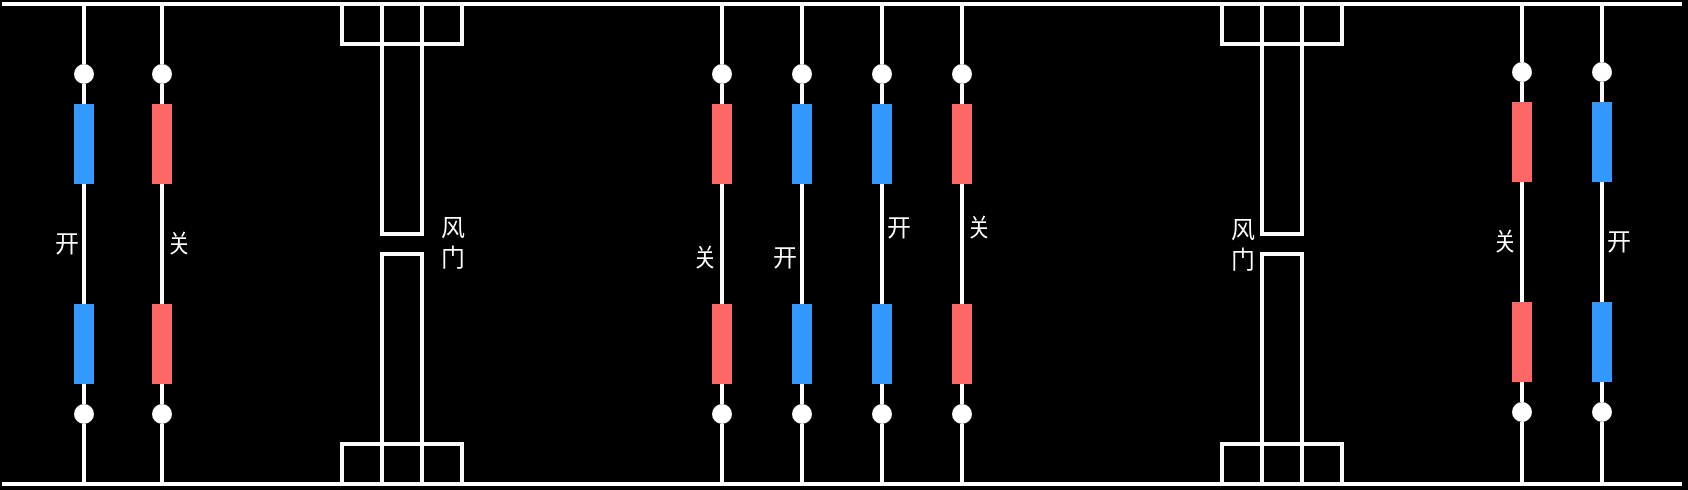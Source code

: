 <mxfile version="24.7.7">
  <diagram name="第 1 页" id="DuzaSTdarFtphROKjx_z">
    <mxGraphModel dx="904" dy="501" grid="1" gridSize="10" guides="1" tooltips="1" connect="1" arrows="1" fold="1" page="1" pageScale="1" pageWidth="827" pageHeight="1169" background="#000000" math="0" shadow="0">
      <root>
        <mxCell id="0" />
        <mxCell id="1" parent="0" />
        <mxCell id="W-oPfaWnW9vSjHDt-6D7-1" value="" style="endArrow=none;html=1;rounded=0;strokeColor=#FFFFFF;strokeWidth=2;" parent="1" edge="1">
          <mxGeometry width="50" height="50" relative="1" as="geometry">
            <mxPoint y="200" as="sourcePoint" />
            <mxPoint x="840" y="200" as="targetPoint" />
          </mxGeometry>
        </mxCell>
        <mxCell id="W-oPfaWnW9vSjHDt-6D7-2" value="" style="endArrow=none;html=1;rounded=0;strokeColor=#FFFFFF;strokeWidth=2;" parent="1" edge="1">
          <mxGeometry width="50" height="50" relative="1" as="geometry">
            <mxPoint y="440" as="sourcePoint" />
            <mxPoint x="840" y="440" as="targetPoint" />
          </mxGeometry>
        </mxCell>
        <mxCell id="W-oPfaWnW9vSjHDt-6D7-33" value="" style="group" parent="1" vertex="1" connectable="0">
          <mxGeometry x="755" y="199" width="10" height="240" as="geometry" />
        </mxCell>
        <mxCell id="W-oPfaWnW9vSjHDt-6D7-3" value="" style="endArrow=none;html=1;rounded=0;strokeColor=#FFFFFF;strokeWidth=2;" parent="W-oPfaWnW9vSjHDt-6D7-33" source="W-oPfaWnW9vSjHDt-6D7-20" edge="1">
          <mxGeometry width="50" height="50" relative="1" as="geometry">
            <mxPoint x="5" y="210" as="sourcePoint" />
            <mxPoint x="5" as="targetPoint" />
          </mxGeometry>
        </mxCell>
        <mxCell id="W-oPfaWnW9vSjHDt-6D7-25" value="" style="endArrow=none;html=1;rounded=0;strokeColor=#FAFAFA;strokeWidth=2;" parent="W-oPfaWnW9vSjHDt-6D7-33" source="W-oPfaWnW9vSjHDt-6D7-26" target="W-oPfaWnW9vSjHDt-6D7-20" edge="1">
          <mxGeometry width="50" height="50" relative="1" as="geometry">
            <mxPoint x="5" y="210" as="sourcePoint" />
            <mxPoint x="5" as="targetPoint" />
          </mxGeometry>
        </mxCell>
        <mxCell id="W-oPfaWnW9vSjHDt-6D7-20" value="" style="ellipse;whiteSpace=wrap;html=1;aspect=fixed;strokeColor=none;" parent="W-oPfaWnW9vSjHDt-6D7-33" vertex="1">
          <mxGeometry y="30" width="10" height="10" as="geometry" />
        </mxCell>
        <mxCell id="W-oPfaWnW9vSjHDt-6D7-27" value="" style="endArrow=none;html=1;rounded=0;strokeColor=#ffffff;strokeWidth=2;" parent="W-oPfaWnW9vSjHDt-6D7-33" source="W-oPfaWnW9vSjHDt-6D7-28" target="W-oPfaWnW9vSjHDt-6D7-26" edge="1">
          <mxGeometry width="50" height="50" relative="1" as="geometry">
            <mxPoint x="5" y="210" as="sourcePoint" />
            <mxPoint x="5" y="30" as="targetPoint" />
          </mxGeometry>
        </mxCell>
        <mxCell id="W-oPfaWnW9vSjHDt-6D7-26" value="" style="rounded=0;whiteSpace=wrap;html=1;strokeColor=none;fillColor=#FF6666;" parent="W-oPfaWnW9vSjHDt-6D7-33" vertex="1">
          <mxGeometry y="50" width="10" height="40" as="geometry" />
        </mxCell>
        <mxCell id="W-oPfaWnW9vSjHDt-6D7-30" value="" style="endArrow=none;html=1;rounded=0;strokeColor=#FFFFFF;strokeWidth=2;" parent="W-oPfaWnW9vSjHDt-6D7-33" source="W-oPfaWnW9vSjHDt-6D7-31" target="W-oPfaWnW9vSjHDt-6D7-28" edge="1">
          <mxGeometry width="50" height="50" relative="1" as="geometry">
            <mxPoint x="5" y="210" as="sourcePoint" />
            <mxPoint x="5" y="80" as="targetPoint" />
          </mxGeometry>
        </mxCell>
        <mxCell id="W-oPfaWnW9vSjHDt-6D7-28" value="" style="rounded=0;whiteSpace=wrap;html=1;strokeColor=none;fillColor=#FF6666;" parent="W-oPfaWnW9vSjHDt-6D7-33" vertex="1">
          <mxGeometry y="150" width="10" height="40" as="geometry" />
        </mxCell>
        <mxCell id="W-oPfaWnW9vSjHDt-6D7-32" value="" style="endArrow=none;html=1;rounded=0;strokeColor=#FFFFFF;strokeWidth=2;" parent="W-oPfaWnW9vSjHDt-6D7-33" target="W-oPfaWnW9vSjHDt-6D7-31" edge="1">
          <mxGeometry width="50" height="50" relative="1" as="geometry">
            <mxPoint x="5" y="240" as="sourcePoint" />
            <mxPoint x="5" y="160" as="targetPoint" />
          </mxGeometry>
        </mxCell>
        <mxCell id="W-oPfaWnW9vSjHDt-6D7-31" value="" style="ellipse;whiteSpace=wrap;html=1;aspect=fixed;strokeColor=none;" parent="W-oPfaWnW9vSjHDt-6D7-33" vertex="1">
          <mxGeometry y="200" width="10" height="10" as="geometry" />
        </mxCell>
        <mxCell id="W-oPfaWnW9vSjHDt-6D7-58" value="" style="group" parent="1" vertex="1" connectable="0">
          <mxGeometry x="795" y="199" width="10" height="240" as="geometry" />
        </mxCell>
        <mxCell id="W-oPfaWnW9vSjHDt-6D7-59" value="" style="endArrow=none;html=1;rounded=0;strokeColor=#FFFFFF;strokeWidth=2;" parent="W-oPfaWnW9vSjHDt-6D7-58" source="W-oPfaWnW9vSjHDt-6D7-61" edge="1">
          <mxGeometry width="50" height="50" relative="1" as="geometry">
            <mxPoint x="5" y="210" as="sourcePoint" />
            <mxPoint x="5" as="targetPoint" />
          </mxGeometry>
        </mxCell>
        <mxCell id="W-oPfaWnW9vSjHDt-6D7-60" value="" style="endArrow=none;html=1;rounded=0;strokeColor=#FAFAFA;strokeWidth=2;" parent="W-oPfaWnW9vSjHDt-6D7-58" source="W-oPfaWnW9vSjHDt-6D7-63" target="W-oPfaWnW9vSjHDt-6D7-61" edge="1">
          <mxGeometry width="50" height="50" relative="1" as="geometry">
            <mxPoint x="5" y="210" as="sourcePoint" />
            <mxPoint x="5" as="targetPoint" />
          </mxGeometry>
        </mxCell>
        <mxCell id="W-oPfaWnW9vSjHDt-6D7-61" value="" style="ellipse;whiteSpace=wrap;html=1;aspect=fixed;strokeColor=none;" parent="W-oPfaWnW9vSjHDt-6D7-58" vertex="1">
          <mxGeometry y="30" width="10" height="10" as="geometry" />
        </mxCell>
        <mxCell id="W-oPfaWnW9vSjHDt-6D7-62" value="" style="endArrow=none;html=1;rounded=0;strokeColor=#ffffff;strokeWidth=2;" parent="W-oPfaWnW9vSjHDt-6D7-58" source="W-oPfaWnW9vSjHDt-6D7-65" target="W-oPfaWnW9vSjHDt-6D7-63" edge="1">
          <mxGeometry width="50" height="50" relative="1" as="geometry">
            <mxPoint x="5" y="210" as="sourcePoint" />
            <mxPoint x="5" y="30" as="targetPoint" />
          </mxGeometry>
        </mxCell>
        <mxCell id="W-oPfaWnW9vSjHDt-6D7-63" value="" style="rounded=0;whiteSpace=wrap;html=1;strokeColor=none;fillColor=#3399FF;" parent="W-oPfaWnW9vSjHDt-6D7-58" vertex="1">
          <mxGeometry y="50" width="10" height="40" as="geometry" />
        </mxCell>
        <mxCell id="W-oPfaWnW9vSjHDt-6D7-64" value="" style="endArrow=none;html=1;rounded=0;strokeColor=#FFFFFF;strokeWidth=2;" parent="W-oPfaWnW9vSjHDt-6D7-58" source="W-oPfaWnW9vSjHDt-6D7-67" target="W-oPfaWnW9vSjHDt-6D7-65" edge="1">
          <mxGeometry width="50" height="50" relative="1" as="geometry">
            <mxPoint x="5" y="210" as="sourcePoint" />
            <mxPoint x="5" y="80" as="targetPoint" />
          </mxGeometry>
        </mxCell>
        <mxCell id="W-oPfaWnW9vSjHDt-6D7-65" value="" style="rounded=0;whiteSpace=wrap;html=1;strokeColor=none;fillColor=#3399FF;" parent="W-oPfaWnW9vSjHDt-6D7-58" vertex="1">
          <mxGeometry y="150" width="10" height="40" as="geometry" />
        </mxCell>
        <mxCell id="W-oPfaWnW9vSjHDt-6D7-66" value="" style="endArrow=none;html=1;rounded=0;strokeColor=#FFFFFF;strokeWidth=2;" parent="W-oPfaWnW9vSjHDt-6D7-58" target="W-oPfaWnW9vSjHDt-6D7-67" edge="1">
          <mxGeometry width="50" height="50" relative="1" as="geometry">
            <mxPoint x="5" y="240" as="sourcePoint" />
            <mxPoint x="5" y="160" as="targetPoint" />
          </mxGeometry>
        </mxCell>
        <mxCell id="W-oPfaWnW9vSjHDt-6D7-67" value="" style="ellipse;whiteSpace=wrap;html=1;aspect=fixed;strokeColor=none;" parent="W-oPfaWnW9vSjHDt-6D7-58" vertex="1">
          <mxGeometry y="200" width="10" height="10" as="geometry" />
        </mxCell>
        <mxCell id="W-oPfaWnW9vSjHDt-6D7-83" value="" style="group" parent="1" vertex="1" connectable="0">
          <mxGeometry x="36" y="200" width="10" height="240" as="geometry" />
        </mxCell>
        <mxCell id="W-oPfaWnW9vSjHDt-6D7-84" value="" style="endArrow=none;html=1;rounded=0;strokeColor=#FFFFFF;strokeWidth=2;" parent="W-oPfaWnW9vSjHDt-6D7-83" source="W-oPfaWnW9vSjHDt-6D7-86" edge="1">
          <mxGeometry width="50" height="50" relative="1" as="geometry">
            <mxPoint x="5" y="210" as="sourcePoint" />
            <mxPoint x="5" as="targetPoint" />
          </mxGeometry>
        </mxCell>
        <mxCell id="W-oPfaWnW9vSjHDt-6D7-85" value="" style="endArrow=none;html=1;rounded=0;strokeColor=#FAFAFA;strokeWidth=2;" parent="W-oPfaWnW9vSjHDt-6D7-83" source="W-oPfaWnW9vSjHDt-6D7-88" target="W-oPfaWnW9vSjHDt-6D7-86" edge="1">
          <mxGeometry width="50" height="50" relative="1" as="geometry">
            <mxPoint x="5" y="210" as="sourcePoint" />
            <mxPoint x="5" as="targetPoint" />
          </mxGeometry>
        </mxCell>
        <mxCell id="W-oPfaWnW9vSjHDt-6D7-86" value="" style="ellipse;whiteSpace=wrap;html=1;aspect=fixed;strokeColor=none;" parent="W-oPfaWnW9vSjHDt-6D7-83" vertex="1">
          <mxGeometry y="30" width="10" height="10" as="geometry" />
        </mxCell>
        <mxCell id="W-oPfaWnW9vSjHDt-6D7-87" value="" style="endArrow=none;html=1;rounded=0;strokeColor=#FAFAFA;strokeWidth=2;" parent="W-oPfaWnW9vSjHDt-6D7-83" source="W-oPfaWnW9vSjHDt-6D7-90" target="W-oPfaWnW9vSjHDt-6D7-88" edge="1">
          <mxGeometry width="50" height="50" relative="1" as="geometry">
            <mxPoint x="5" y="210" as="sourcePoint" />
            <mxPoint x="5" y="30" as="targetPoint" />
          </mxGeometry>
        </mxCell>
        <mxCell id="W-oPfaWnW9vSjHDt-6D7-88" value="" style="rounded=0;whiteSpace=wrap;html=1;strokeColor=none;fillColor=#3399FF;" parent="W-oPfaWnW9vSjHDt-6D7-83" vertex="1">
          <mxGeometry y="50" width="10" height="40" as="geometry" />
        </mxCell>
        <mxCell id="W-oPfaWnW9vSjHDt-6D7-89" value="" style="endArrow=none;html=1;rounded=0;strokeColor=#FFFFFF;strokeWidth=2;" parent="W-oPfaWnW9vSjHDt-6D7-83" source="W-oPfaWnW9vSjHDt-6D7-92" target="W-oPfaWnW9vSjHDt-6D7-90" edge="1">
          <mxGeometry width="50" height="50" relative="1" as="geometry">
            <mxPoint x="5" y="210" as="sourcePoint" />
            <mxPoint x="5" y="80" as="targetPoint" />
          </mxGeometry>
        </mxCell>
        <mxCell id="W-oPfaWnW9vSjHDt-6D7-90" value="" style="rounded=0;whiteSpace=wrap;html=1;strokeColor=none;fillColor=#3399FF;" parent="W-oPfaWnW9vSjHDt-6D7-83" vertex="1">
          <mxGeometry y="150" width="10" height="40" as="geometry" />
        </mxCell>
        <mxCell id="W-oPfaWnW9vSjHDt-6D7-91" value="" style="endArrow=none;html=1;rounded=0;strokeColor=#FFFFFF;strokeWidth=2;" parent="W-oPfaWnW9vSjHDt-6D7-83" target="W-oPfaWnW9vSjHDt-6D7-92" edge="1">
          <mxGeometry width="50" height="50" relative="1" as="geometry">
            <mxPoint x="5" y="240" as="sourcePoint" />
            <mxPoint x="5" y="160" as="targetPoint" />
          </mxGeometry>
        </mxCell>
        <mxCell id="W-oPfaWnW9vSjHDt-6D7-92" value="" style="ellipse;whiteSpace=wrap;html=1;aspect=fixed;strokeColor=none;" parent="W-oPfaWnW9vSjHDt-6D7-83" vertex="1">
          <mxGeometry y="200" width="10" height="10" as="geometry" />
        </mxCell>
        <mxCell id="W-oPfaWnW9vSjHDt-6D7-93" value="&lt;font color=&quot;#ffffff&quot;&gt;关&lt;/font&gt;" style="text;html=1;align=center;verticalAlign=middle;whiteSpace=wrap;rounded=0;" parent="W-oPfaWnW9vSjHDt-6D7-83" vertex="1">
          <mxGeometry x="35" y="110" width="35" height="20" as="geometry" />
        </mxCell>
        <mxCell id="W-oPfaWnW9vSjHDt-6D7-94" value="" style="group" parent="1" vertex="1" connectable="0">
          <mxGeometry x="75" y="200" width="10" height="240" as="geometry" />
        </mxCell>
        <mxCell id="W-oPfaWnW9vSjHDt-6D7-95" value="" style="endArrow=none;html=1;rounded=0;strokeColor=#FFFFFF;strokeWidth=2;" parent="W-oPfaWnW9vSjHDt-6D7-94" source="W-oPfaWnW9vSjHDt-6D7-97" edge="1">
          <mxGeometry width="50" height="50" relative="1" as="geometry">
            <mxPoint x="5" y="210" as="sourcePoint" />
            <mxPoint x="5" as="targetPoint" />
          </mxGeometry>
        </mxCell>
        <mxCell id="W-oPfaWnW9vSjHDt-6D7-96" value="" style="endArrow=none;html=1;rounded=0;strokeColor=#FAFAFA;strokeWidth=2;" parent="W-oPfaWnW9vSjHDt-6D7-94" source="W-oPfaWnW9vSjHDt-6D7-99" target="W-oPfaWnW9vSjHDt-6D7-97" edge="1">
          <mxGeometry width="50" height="50" relative="1" as="geometry">
            <mxPoint x="5" y="210" as="sourcePoint" />
            <mxPoint x="5" as="targetPoint" />
          </mxGeometry>
        </mxCell>
        <mxCell id="W-oPfaWnW9vSjHDt-6D7-97" value="" style="ellipse;whiteSpace=wrap;html=1;aspect=fixed;strokeColor=none;" parent="W-oPfaWnW9vSjHDt-6D7-94" vertex="1">
          <mxGeometry y="30" width="10" height="10" as="geometry" />
        </mxCell>
        <mxCell id="W-oPfaWnW9vSjHDt-6D7-98" value="" style="endArrow=none;html=1;rounded=0;strokeColor=#FAFAFA;strokeWidth=2;" parent="W-oPfaWnW9vSjHDt-6D7-94" source="W-oPfaWnW9vSjHDt-6D7-101" target="W-oPfaWnW9vSjHDt-6D7-99" edge="1">
          <mxGeometry width="50" height="50" relative="1" as="geometry">
            <mxPoint x="5" y="210" as="sourcePoint" />
            <mxPoint x="5" y="30" as="targetPoint" />
          </mxGeometry>
        </mxCell>
        <mxCell id="W-oPfaWnW9vSjHDt-6D7-99" value="" style="rounded=0;whiteSpace=wrap;html=1;strokeColor=none;fillColor=#FF6666;" parent="W-oPfaWnW9vSjHDt-6D7-94" vertex="1">
          <mxGeometry y="50" width="10" height="40" as="geometry" />
        </mxCell>
        <mxCell id="W-oPfaWnW9vSjHDt-6D7-100" value="" style="endArrow=none;html=1;rounded=0;strokeColor=#FFFFFF;strokeWidth=2;" parent="W-oPfaWnW9vSjHDt-6D7-94" source="W-oPfaWnW9vSjHDt-6D7-103" target="W-oPfaWnW9vSjHDt-6D7-101" edge="1">
          <mxGeometry width="50" height="50" relative="1" as="geometry">
            <mxPoint x="5" y="210" as="sourcePoint" />
            <mxPoint x="5" y="80" as="targetPoint" />
          </mxGeometry>
        </mxCell>
        <mxCell id="W-oPfaWnW9vSjHDt-6D7-101" value="" style="rounded=0;whiteSpace=wrap;html=1;strokeColor=none;fillColor=#FF6666;" parent="W-oPfaWnW9vSjHDt-6D7-94" vertex="1">
          <mxGeometry y="150" width="10" height="40" as="geometry" />
        </mxCell>
        <mxCell id="W-oPfaWnW9vSjHDt-6D7-102" value="" style="endArrow=none;html=1;rounded=0;strokeColor=#FFFFFF;strokeWidth=2;" parent="W-oPfaWnW9vSjHDt-6D7-94" target="W-oPfaWnW9vSjHDt-6D7-103" edge="1">
          <mxGeometry width="50" height="50" relative="1" as="geometry">
            <mxPoint x="5" y="240" as="sourcePoint" />
            <mxPoint x="5" y="160" as="targetPoint" />
          </mxGeometry>
        </mxCell>
        <mxCell id="W-oPfaWnW9vSjHDt-6D7-103" value="" style="ellipse;whiteSpace=wrap;html=1;aspect=fixed;strokeColor=none;" parent="W-oPfaWnW9vSjHDt-6D7-94" vertex="1">
          <mxGeometry y="200" width="10" height="10" as="geometry" />
        </mxCell>
        <mxCell id="W-oPfaWnW9vSjHDt-6D7-112" value="" style="group" parent="1" vertex="1" connectable="0">
          <mxGeometry x="610" y="200" width="60" height="240" as="geometry" />
        </mxCell>
        <mxCell id="W-oPfaWnW9vSjHDt-6D7-107" value="" style="rounded=0;whiteSpace=wrap;html=1;fillColor=none;strokeColor=#FAFAFA;strokeWidth=2;" parent="W-oPfaWnW9vSjHDt-6D7-112" vertex="1">
          <mxGeometry width="60" height="20" as="geometry" />
        </mxCell>
        <mxCell id="W-oPfaWnW9vSjHDt-6D7-108" value="" style="rounded=0;whiteSpace=wrap;html=1;fillColor=none;strokeColor=#FAFAFA;strokeWidth=2;" parent="W-oPfaWnW9vSjHDt-6D7-112" vertex="1">
          <mxGeometry x="20" width="20" height="115" as="geometry" />
        </mxCell>
        <mxCell id="W-oPfaWnW9vSjHDt-6D7-109" value="" style="rounded=0;whiteSpace=wrap;html=1;fillColor=none;strokeColor=#FAFAFA;strokeWidth=2;" parent="W-oPfaWnW9vSjHDt-6D7-112" vertex="1">
          <mxGeometry y="220" width="60" height="20" as="geometry" />
        </mxCell>
        <mxCell id="W-oPfaWnW9vSjHDt-6D7-110" value="" style="rounded=0;whiteSpace=wrap;html=1;fillColor=none;strokeColor=#FAFAFA;strokeWidth=2;" parent="W-oPfaWnW9vSjHDt-6D7-112" vertex="1">
          <mxGeometry x="20" y="125" width="20" height="115" as="geometry" />
        </mxCell>
        <mxCell id="enasXoZvYmtx1_jtC502-4" value="&lt;font color=&quot;#ffffff&quot;&gt;风&lt;/font&gt;&lt;div&gt;&lt;font color=&quot;#ffffff&quot;&gt;门&lt;/font&gt;&lt;/div&gt;" style="text;html=1;align=center;verticalAlign=middle;resizable=0;points=[];autosize=1;strokeColor=none;fillColor=none;" vertex="1" parent="W-oPfaWnW9vSjHDt-6D7-112">
          <mxGeometry x="-10" y="95" width="40" height="50" as="geometry" />
        </mxCell>
        <mxCell id="W-oPfaWnW9vSjHDt-6D7-113" value="" style="group" parent="1" vertex="1" connectable="0">
          <mxGeometry x="170" y="200" width="60" height="240" as="geometry" />
        </mxCell>
        <mxCell id="W-oPfaWnW9vSjHDt-6D7-114" value="" style="rounded=0;whiteSpace=wrap;html=1;fillColor=none;strokeColor=#FAFAFA;strokeWidth=2;" parent="W-oPfaWnW9vSjHDt-6D7-113" vertex="1">
          <mxGeometry width="60" height="20" as="geometry" />
        </mxCell>
        <mxCell id="W-oPfaWnW9vSjHDt-6D7-115" value="" style="rounded=0;whiteSpace=wrap;html=1;fillColor=none;strokeColor=#FAFAFA;strokeWidth=2;" parent="W-oPfaWnW9vSjHDt-6D7-113" vertex="1">
          <mxGeometry x="20" width="20" height="115" as="geometry" />
        </mxCell>
        <mxCell id="W-oPfaWnW9vSjHDt-6D7-116" value="" style="rounded=0;whiteSpace=wrap;html=1;fillColor=none;strokeColor=#FAFAFA;strokeWidth=2;" parent="W-oPfaWnW9vSjHDt-6D7-113" vertex="1">
          <mxGeometry y="220" width="60" height="20" as="geometry" />
        </mxCell>
        <mxCell id="W-oPfaWnW9vSjHDt-6D7-117" value="" style="rounded=0;whiteSpace=wrap;html=1;fillColor=none;strokeColor=#FAFAFA;strokeWidth=2;" parent="W-oPfaWnW9vSjHDt-6D7-113" vertex="1">
          <mxGeometry x="20" y="125" width="20" height="115" as="geometry" />
        </mxCell>
        <mxCell id="W-oPfaWnW9vSjHDt-6D7-120" value="" style="group" parent="1" vertex="1" connectable="0">
          <mxGeometry x="435" y="200" width="10" height="240" as="geometry" />
        </mxCell>
        <mxCell id="W-oPfaWnW9vSjHDt-6D7-121" value="" style="endArrow=none;html=1;rounded=0;strokeColor=#FFFFFF;strokeWidth=2;" parent="W-oPfaWnW9vSjHDt-6D7-120" source="W-oPfaWnW9vSjHDt-6D7-123" edge="1">
          <mxGeometry width="50" height="50" relative="1" as="geometry">
            <mxPoint x="5" y="210" as="sourcePoint" />
            <mxPoint x="5" as="targetPoint" />
          </mxGeometry>
        </mxCell>
        <mxCell id="W-oPfaWnW9vSjHDt-6D7-122" value="" style="endArrow=none;html=1;rounded=0;strokeColor=#FAFAFA;strokeWidth=2;" parent="W-oPfaWnW9vSjHDt-6D7-120" source="W-oPfaWnW9vSjHDt-6D7-125" target="W-oPfaWnW9vSjHDt-6D7-123" edge="1">
          <mxGeometry width="50" height="50" relative="1" as="geometry">
            <mxPoint x="5" y="210" as="sourcePoint" />
            <mxPoint x="5" as="targetPoint" />
          </mxGeometry>
        </mxCell>
        <mxCell id="W-oPfaWnW9vSjHDt-6D7-123" value="" style="ellipse;whiteSpace=wrap;html=1;aspect=fixed;strokeColor=none;" parent="W-oPfaWnW9vSjHDt-6D7-120" vertex="1">
          <mxGeometry y="30" width="10" height="10" as="geometry" />
        </mxCell>
        <mxCell id="W-oPfaWnW9vSjHDt-6D7-124" value="" style="endArrow=none;html=1;rounded=0;strokeColor=#ffffff;strokeWidth=2;" parent="W-oPfaWnW9vSjHDt-6D7-120" source="W-oPfaWnW9vSjHDt-6D7-127" target="W-oPfaWnW9vSjHDt-6D7-125" edge="1">
          <mxGeometry width="50" height="50" relative="1" as="geometry">
            <mxPoint x="5" y="210" as="sourcePoint" />
            <mxPoint x="5" y="30" as="targetPoint" />
          </mxGeometry>
        </mxCell>
        <mxCell id="W-oPfaWnW9vSjHDt-6D7-125" value="" style="rounded=0;whiteSpace=wrap;html=1;strokeColor=none;fillColor=#3399FF;" parent="W-oPfaWnW9vSjHDt-6D7-120" vertex="1">
          <mxGeometry y="50" width="10" height="40" as="geometry" />
        </mxCell>
        <mxCell id="W-oPfaWnW9vSjHDt-6D7-126" value="" style="endArrow=none;html=1;rounded=0;strokeColor=#FFFFFF;strokeWidth=2;" parent="W-oPfaWnW9vSjHDt-6D7-120" source="W-oPfaWnW9vSjHDt-6D7-129" target="W-oPfaWnW9vSjHDt-6D7-127" edge="1">
          <mxGeometry width="50" height="50" relative="1" as="geometry">
            <mxPoint x="5" y="210" as="sourcePoint" />
            <mxPoint x="5" y="80" as="targetPoint" />
          </mxGeometry>
        </mxCell>
        <mxCell id="W-oPfaWnW9vSjHDt-6D7-127" value="" style="rounded=0;whiteSpace=wrap;html=1;strokeColor=none;fillColor=#3399FF;" parent="W-oPfaWnW9vSjHDt-6D7-120" vertex="1">
          <mxGeometry y="150" width="10" height="40" as="geometry" />
        </mxCell>
        <mxCell id="W-oPfaWnW9vSjHDt-6D7-128" value="" style="endArrow=none;html=1;rounded=0;strokeColor=#FFFFFF;strokeWidth=2;" parent="W-oPfaWnW9vSjHDt-6D7-120" target="W-oPfaWnW9vSjHDt-6D7-129" edge="1">
          <mxGeometry width="50" height="50" relative="1" as="geometry">
            <mxPoint x="5" y="240" as="sourcePoint" />
            <mxPoint x="5" y="160" as="targetPoint" />
          </mxGeometry>
        </mxCell>
        <mxCell id="W-oPfaWnW9vSjHDt-6D7-129" value="" style="ellipse;whiteSpace=wrap;html=1;aspect=fixed;strokeColor=none;" parent="W-oPfaWnW9vSjHDt-6D7-120" vertex="1">
          <mxGeometry y="200" width="10" height="10" as="geometry" />
        </mxCell>
        <mxCell id="W-oPfaWnW9vSjHDt-6D7-132" value="" style="group" parent="1" vertex="1" connectable="0">
          <mxGeometry x="395" y="200" width="10" height="240" as="geometry" />
        </mxCell>
        <mxCell id="W-oPfaWnW9vSjHDt-6D7-133" value="" style="endArrow=none;html=1;rounded=0;strokeColor=#FFFFFF;strokeWidth=2;" parent="W-oPfaWnW9vSjHDt-6D7-132" source="W-oPfaWnW9vSjHDt-6D7-135" edge="1">
          <mxGeometry width="50" height="50" relative="1" as="geometry">
            <mxPoint x="5" y="210" as="sourcePoint" />
            <mxPoint x="5" as="targetPoint" />
          </mxGeometry>
        </mxCell>
        <mxCell id="W-oPfaWnW9vSjHDt-6D7-134" value="" style="endArrow=none;html=1;rounded=0;strokeColor=#FAFAFA;strokeWidth=2;" parent="W-oPfaWnW9vSjHDt-6D7-132" source="W-oPfaWnW9vSjHDt-6D7-137" target="W-oPfaWnW9vSjHDt-6D7-135" edge="1">
          <mxGeometry width="50" height="50" relative="1" as="geometry">
            <mxPoint x="5" y="210" as="sourcePoint" />
            <mxPoint x="5" as="targetPoint" />
          </mxGeometry>
        </mxCell>
        <mxCell id="W-oPfaWnW9vSjHDt-6D7-135" value="" style="ellipse;whiteSpace=wrap;html=1;aspect=fixed;strokeColor=none;" parent="W-oPfaWnW9vSjHDt-6D7-132" vertex="1">
          <mxGeometry y="30" width="10" height="10" as="geometry" />
        </mxCell>
        <mxCell id="W-oPfaWnW9vSjHDt-6D7-136" value="" style="endArrow=none;html=1;rounded=0;strokeColor=#ffffff;strokeWidth=2;" parent="W-oPfaWnW9vSjHDt-6D7-132" source="W-oPfaWnW9vSjHDt-6D7-139" target="W-oPfaWnW9vSjHDt-6D7-137" edge="1">
          <mxGeometry width="50" height="50" relative="1" as="geometry">
            <mxPoint x="5" y="210" as="sourcePoint" />
            <mxPoint x="5" y="30" as="targetPoint" />
          </mxGeometry>
        </mxCell>
        <mxCell id="W-oPfaWnW9vSjHDt-6D7-137" value="" style="rounded=0;whiteSpace=wrap;html=1;strokeColor=none;fillColor=#3399FF;" parent="W-oPfaWnW9vSjHDt-6D7-132" vertex="1">
          <mxGeometry y="50" width="10" height="40" as="geometry" />
        </mxCell>
        <mxCell id="W-oPfaWnW9vSjHDt-6D7-138" value="" style="endArrow=none;html=1;rounded=0;strokeColor=#FFFFFF;strokeWidth=2;" parent="W-oPfaWnW9vSjHDt-6D7-132" source="W-oPfaWnW9vSjHDt-6D7-141" target="W-oPfaWnW9vSjHDt-6D7-139" edge="1">
          <mxGeometry width="50" height="50" relative="1" as="geometry">
            <mxPoint x="5" y="210" as="sourcePoint" />
            <mxPoint x="5" y="80" as="targetPoint" />
          </mxGeometry>
        </mxCell>
        <mxCell id="W-oPfaWnW9vSjHDt-6D7-139" value="" style="rounded=0;whiteSpace=wrap;html=1;strokeColor=none;fillColor=#3399FF;" parent="W-oPfaWnW9vSjHDt-6D7-132" vertex="1">
          <mxGeometry y="150" width="10" height="40" as="geometry" />
        </mxCell>
        <mxCell id="W-oPfaWnW9vSjHDt-6D7-140" value="" style="endArrow=none;html=1;rounded=0;strokeColor=#FFFFFF;strokeWidth=2;" parent="W-oPfaWnW9vSjHDt-6D7-132" target="W-oPfaWnW9vSjHDt-6D7-141" edge="1">
          <mxGeometry width="50" height="50" relative="1" as="geometry">
            <mxPoint x="5" y="240" as="sourcePoint" />
            <mxPoint x="5" y="160" as="targetPoint" />
          </mxGeometry>
        </mxCell>
        <mxCell id="W-oPfaWnW9vSjHDt-6D7-141" value="" style="ellipse;whiteSpace=wrap;html=1;aspect=fixed;strokeColor=none;" parent="W-oPfaWnW9vSjHDt-6D7-132" vertex="1">
          <mxGeometry y="200" width="10" height="10" as="geometry" />
        </mxCell>
        <mxCell id="W-oPfaWnW9vSjHDt-6D7-142" value="&lt;font color=&quot;#ffffff&quot;&gt;开&lt;/font&gt;" style="text;html=1;align=center;verticalAlign=middle;whiteSpace=wrap;rounded=0;" parent="W-oPfaWnW9vSjHDt-6D7-132" vertex="1">
          <mxGeometry x="-21.5" y="117" width="35" height="20" as="geometry" />
        </mxCell>
        <mxCell id="W-oPfaWnW9vSjHDt-6D7-145" value="" style="group" parent="1" vertex="1" connectable="0">
          <mxGeometry x="475" y="200" width="10" height="240" as="geometry" />
        </mxCell>
        <mxCell id="W-oPfaWnW9vSjHDt-6D7-146" value="" style="endArrow=none;html=1;rounded=0;strokeColor=#FFFFFF;strokeWidth=2;" parent="W-oPfaWnW9vSjHDt-6D7-145" source="W-oPfaWnW9vSjHDt-6D7-148" edge="1">
          <mxGeometry width="50" height="50" relative="1" as="geometry">
            <mxPoint x="5" y="210" as="sourcePoint" />
            <mxPoint x="5" as="targetPoint" />
          </mxGeometry>
        </mxCell>
        <mxCell id="W-oPfaWnW9vSjHDt-6D7-147" value="" style="endArrow=none;html=1;rounded=0;strokeColor=#FAFAFA;strokeWidth=2;" parent="W-oPfaWnW9vSjHDt-6D7-145" source="W-oPfaWnW9vSjHDt-6D7-150" target="W-oPfaWnW9vSjHDt-6D7-148" edge="1">
          <mxGeometry width="50" height="50" relative="1" as="geometry">
            <mxPoint x="5" y="210" as="sourcePoint" />
            <mxPoint x="5" as="targetPoint" />
          </mxGeometry>
        </mxCell>
        <mxCell id="W-oPfaWnW9vSjHDt-6D7-148" value="" style="ellipse;whiteSpace=wrap;html=1;aspect=fixed;strokeColor=none;" parent="W-oPfaWnW9vSjHDt-6D7-145" vertex="1">
          <mxGeometry y="30" width="10" height="10" as="geometry" />
        </mxCell>
        <mxCell id="W-oPfaWnW9vSjHDt-6D7-149" value="" style="endArrow=none;html=1;rounded=0;strokeColor=#ffffff;strokeWidth=2;" parent="W-oPfaWnW9vSjHDt-6D7-145" source="W-oPfaWnW9vSjHDt-6D7-152" target="W-oPfaWnW9vSjHDt-6D7-150" edge="1">
          <mxGeometry width="50" height="50" relative="1" as="geometry">
            <mxPoint x="5" y="210" as="sourcePoint" />
            <mxPoint x="5" y="30" as="targetPoint" />
          </mxGeometry>
        </mxCell>
        <mxCell id="W-oPfaWnW9vSjHDt-6D7-150" value="" style="rounded=0;whiteSpace=wrap;html=1;strokeColor=none;fillColor=#FF6666;" parent="W-oPfaWnW9vSjHDt-6D7-145" vertex="1">
          <mxGeometry y="50" width="10" height="40" as="geometry" />
        </mxCell>
        <mxCell id="W-oPfaWnW9vSjHDt-6D7-151" value="" style="endArrow=none;html=1;rounded=0;strokeColor=#FFFFFF;strokeWidth=2;" parent="W-oPfaWnW9vSjHDt-6D7-145" source="W-oPfaWnW9vSjHDt-6D7-154" target="W-oPfaWnW9vSjHDt-6D7-152" edge="1">
          <mxGeometry width="50" height="50" relative="1" as="geometry">
            <mxPoint x="5" y="210" as="sourcePoint" />
            <mxPoint x="5" y="80" as="targetPoint" />
          </mxGeometry>
        </mxCell>
        <mxCell id="W-oPfaWnW9vSjHDt-6D7-152" value="" style="rounded=0;whiteSpace=wrap;html=1;strokeColor=none;fillColor=#FF6666;" parent="W-oPfaWnW9vSjHDt-6D7-145" vertex="1">
          <mxGeometry y="150" width="10" height="40" as="geometry" />
        </mxCell>
        <mxCell id="W-oPfaWnW9vSjHDt-6D7-153" value="" style="endArrow=none;html=1;rounded=0;strokeColor=#FFFFFF;strokeWidth=2;" parent="W-oPfaWnW9vSjHDt-6D7-145" target="W-oPfaWnW9vSjHDt-6D7-154" edge="1">
          <mxGeometry width="50" height="50" relative="1" as="geometry">
            <mxPoint x="5" y="240" as="sourcePoint" />
            <mxPoint x="5" y="160" as="targetPoint" />
          </mxGeometry>
        </mxCell>
        <mxCell id="W-oPfaWnW9vSjHDt-6D7-154" value="" style="ellipse;whiteSpace=wrap;html=1;aspect=fixed;strokeColor=none;" parent="W-oPfaWnW9vSjHDt-6D7-145" vertex="1">
          <mxGeometry y="200" width="10" height="10" as="geometry" />
        </mxCell>
        <mxCell id="W-oPfaWnW9vSjHDt-6D7-156" value="" style="group" parent="1" vertex="1" connectable="0">
          <mxGeometry x="355" y="200" width="10" height="240" as="geometry" />
        </mxCell>
        <mxCell id="W-oPfaWnW9vSjHDt-6D7-157" value="" style="endArrow=none;html=1;rounded=0;strokeColor=#FFFFFF;strokeWidth=2;" parent="W-oPfaWnW9vSjHDt-6D7-156" source="W-oPfaWnW9vSjHDt-6D7-159" edge="1">
          <mxGeometry width="50" height="50" relative="1" as="geometry">
            <mxPoint x="5" y="210" as="sourcePoint" />
            <mxPoint x="5" as="targetPoint" />
          </mxGeometry>
        </mxCell>
        <mxCell id="W-oPfaWnW9vSjHDt-6D7-158" value="" style="endArrow=none;html=1;rounded=0;strokeColor=#FAFAFA;strokeWidth=2;" parent="W-oPfaWnW9vSjHDt-6D7-156" source="W-oPfaWnW9vSjHDt-6D7-161" target="W-oPfaWnW9vSjHDt-6D7-159" edge="1">
          <mxGeometry width="50" height="50" relative="1" as="geometry">
            <mxPoint x="5" y="210" as="sourcePoint" />
            <mxPoint x="5" as="targetPoint" />
          </mxGeometry>
        </mxCell>
        <mxCell id="W-oPfaWnW9vSjHDt-6D7-159" value="" style="ellipse;whiteSpace=wrap;html=1;aspect=fixed;strokeColor=none;" parent="W-oPfaWnW9vSjHDt-6D7-156" vertex="1">
          <mxGeometry y="30" width="10" height="10" as="geometry" />
        </mxCell>
        <mxCell id="W-oPfaWnW9vSjHDt-6D7-160" value="" style="endArrow=none;html=1;rounded=0;strokeColor=#FAFAFA;strokeWidth=2;" parent="W-oPfaWnW9vSjHDt-6D7-156" source="W-oPfaWnW9vSjHDt-6D7-163" target="W-oPfaWnW9vSjHDt-6D7-161" edge="1">
          <mxGeometry width="50" height="50" relative="1" as="geometry">
            <mxPoint x="5" y="210" as="sourcePoint" />
            <mxPoint x="5" y="30" as="targetPoint" />
          </mxGeometry>
        </mxCell>
        <mxCell id="W-oPfaWnW9vSjHDt-6D7-161" value="" style="rounded=0;whiteSpace=wrap;html=1;strokeColor=none;fillColor=#FF6666;" parent="W-oPfaWnW9vSjHDt-6D7-156" vertex="1">
          <mxGeometry y="50" width="10" height="40" as="geometry" />
        </mxCell>
        <mxCell id="W-oPfaWnW9vSjHDt-6D7-162" value="" style="endArrow=none;html=1;rounded=0;strokeColor=#FFFFFF;strokeWidth=2;" parent="W-oPfaWnW9vSjHDt-6D7-156" source="W-oPfaWnW9vSjHDt-6D7-165" target="W-oPfaWnW9vSjHDt-6D7-163" edge="1">
          <mxGeometry width="50" height="50" relative="1" as="geometry">
            <mxPoint x="5" y="210" as="sourcePoint" />
            <mxPoint x="5" y="80" as="targetPoint" />
          </mxGeometry>
        </mxCell>
        <mxCell id="W-oPfaWnW9vSjHDt-6D7-163" value="" style="rounded=0;whiteSpace=wrap;html=1;strokeColor=none;fillColor=#FF6666;" parent="W-oPfaWnW9vSjHDt-6D7-156" vertex="1">
          <mxGeometry y="150" width="10" height="40" as="geometry" />
        </mxCell>
        <mxCell id="W-oPfaWnW9vSjHDt-6D7-164" value="" style="endArrow=none;html=1;rounded=0;strokeColor=#FFFFFF;strokeWidth=2;" parent="W-oPfaWnW9vSjHDt-6D7-156" target="W-oPfaWnW9vSjHDt-6D7-165" edge="1">
          <mxGeometry width="50" height="50" relative="1" as="geometry">
            <mxPoint x="5" y="240" as="sourcePoint" />
            <mxPoint x="5" y="160" as="targetPoint" />
          </mxGeometry>
        </mxCell>
        <mxCell id="W-oPfaWnW9vSjHDt-6D7-165" value="" style="ellipse;whiteSpace=wrap;html=1;aspect=fixed;strokeColor=none;" parent="W-oPfaWnW9vSjHDt-6D7-156" vertex="1">
          <mxGeometry y="200" width="10" height="10" as="geometry" />
        </mxCell>
        <mxCell id="W-oPfaWnW9vSjHDt-6D7-166" value="&lt;font color=&quot;#ffffff&quot;&gt;关&lt;/font&gt;" style="text;html=1;align=center;verticalAlign=middle;whiteSpace=wrap;rounded=0;" parent="W-oPfaWnW9vSjHDt-6D7-156" vertex="1">
          <mxGeometry x="-21.5" y="117" width="35" height="20" as="geometry" />
        </mxCell>
        <mxCell id="W-oPfaWnW9vSjHDt-6D7-104" value="&lt;font color=&quot;#ffffff&quot;&gt;开&lt;/font&gt;" style="text;html=1;align=center;verticalAlign=middle;whiteSpace=wrap;rounded=0;" parent="1" vertex="1">
          <mxGeometry x="15" y="310" width="35" height="20" as="geometry" />
        </mxCell>
        <mxCell id="W-oPfaWnW9vSjHDt-6D7-44" value="&lt;font color=&quot;#ffffff&quot;&gt;关&lt;/font&gt;" style="text;html=1;align=center;verticalAlign=middle;whiteSpace=wrap;rounded=0;" parent="1" vertex="1">
          <mxGeometry x="734" y="309" width="35" height="20" as="geometry" />
        </mxCell>
        <mxCell id="W-oPfaWnW9vSjHDt-6D7-68" value="&lt;font color=&quot;#ffffff&quot;&gt;开&lt;/font&gt;" style="text;html=1;align=center;verticalAlign=middle;whiteSpace=wrap;rounded=0;" parent="1" vertex="1">
          <mxGeometry x="791" y="309" width="35" height="20" as="geometry" />
        </mxCell>
        <mxCell id="W-oPfaWnW9vSjHDt-6D7-130" value="&lt;font color=&quot;#ffffff&quot;&gt;开&lt;/font&gt;" style="text;html=1;align=center;verticalAlign=middle;whiteSpace=wrap;rounded=0;" parent="1" vertex="1">
          <mxGeometry x="431" y="302" width="35" height="20" as="geometry" />
        </mxCell>
        <mxCell id="W-oPfaWnW9vSjHDt-6D7-155" value="&lt;font color=&quot;#ffffff&quot;&gt;关&lt;/font&gt;" style="text;html=1;align=center;verticalAlign=middle;whiteSpace=wrap;rounded=0;" parent="1" vertex="1">
          <mxGeometry x="471" y="302" width="35" height="20" as="geometry" />
        </mxCell>
        <mxCell id="enasXoZvYmtx1_jtC502-2" value="&lt;font color=&quot;#ffffff&quot;&gt;风&lt;/font&gt;&lt;div&gt;&lt;font color=&quot;#ffffff&quot;&gt;门&lt;/font&gt;&lt;/div&gt;" style="text;html=1;align=center;verticalAlign=middle;resizable=0;points=[];autosize=1;strokeColor=none;fillColor=none;" vertex="1" parent="1">
          <mxGeometry x="205" y="294" width="40" height="50" as="geometry" />
        </mxCell>
      </root>
    </mxGraphModel>
  </diagram>
</mxfile>
